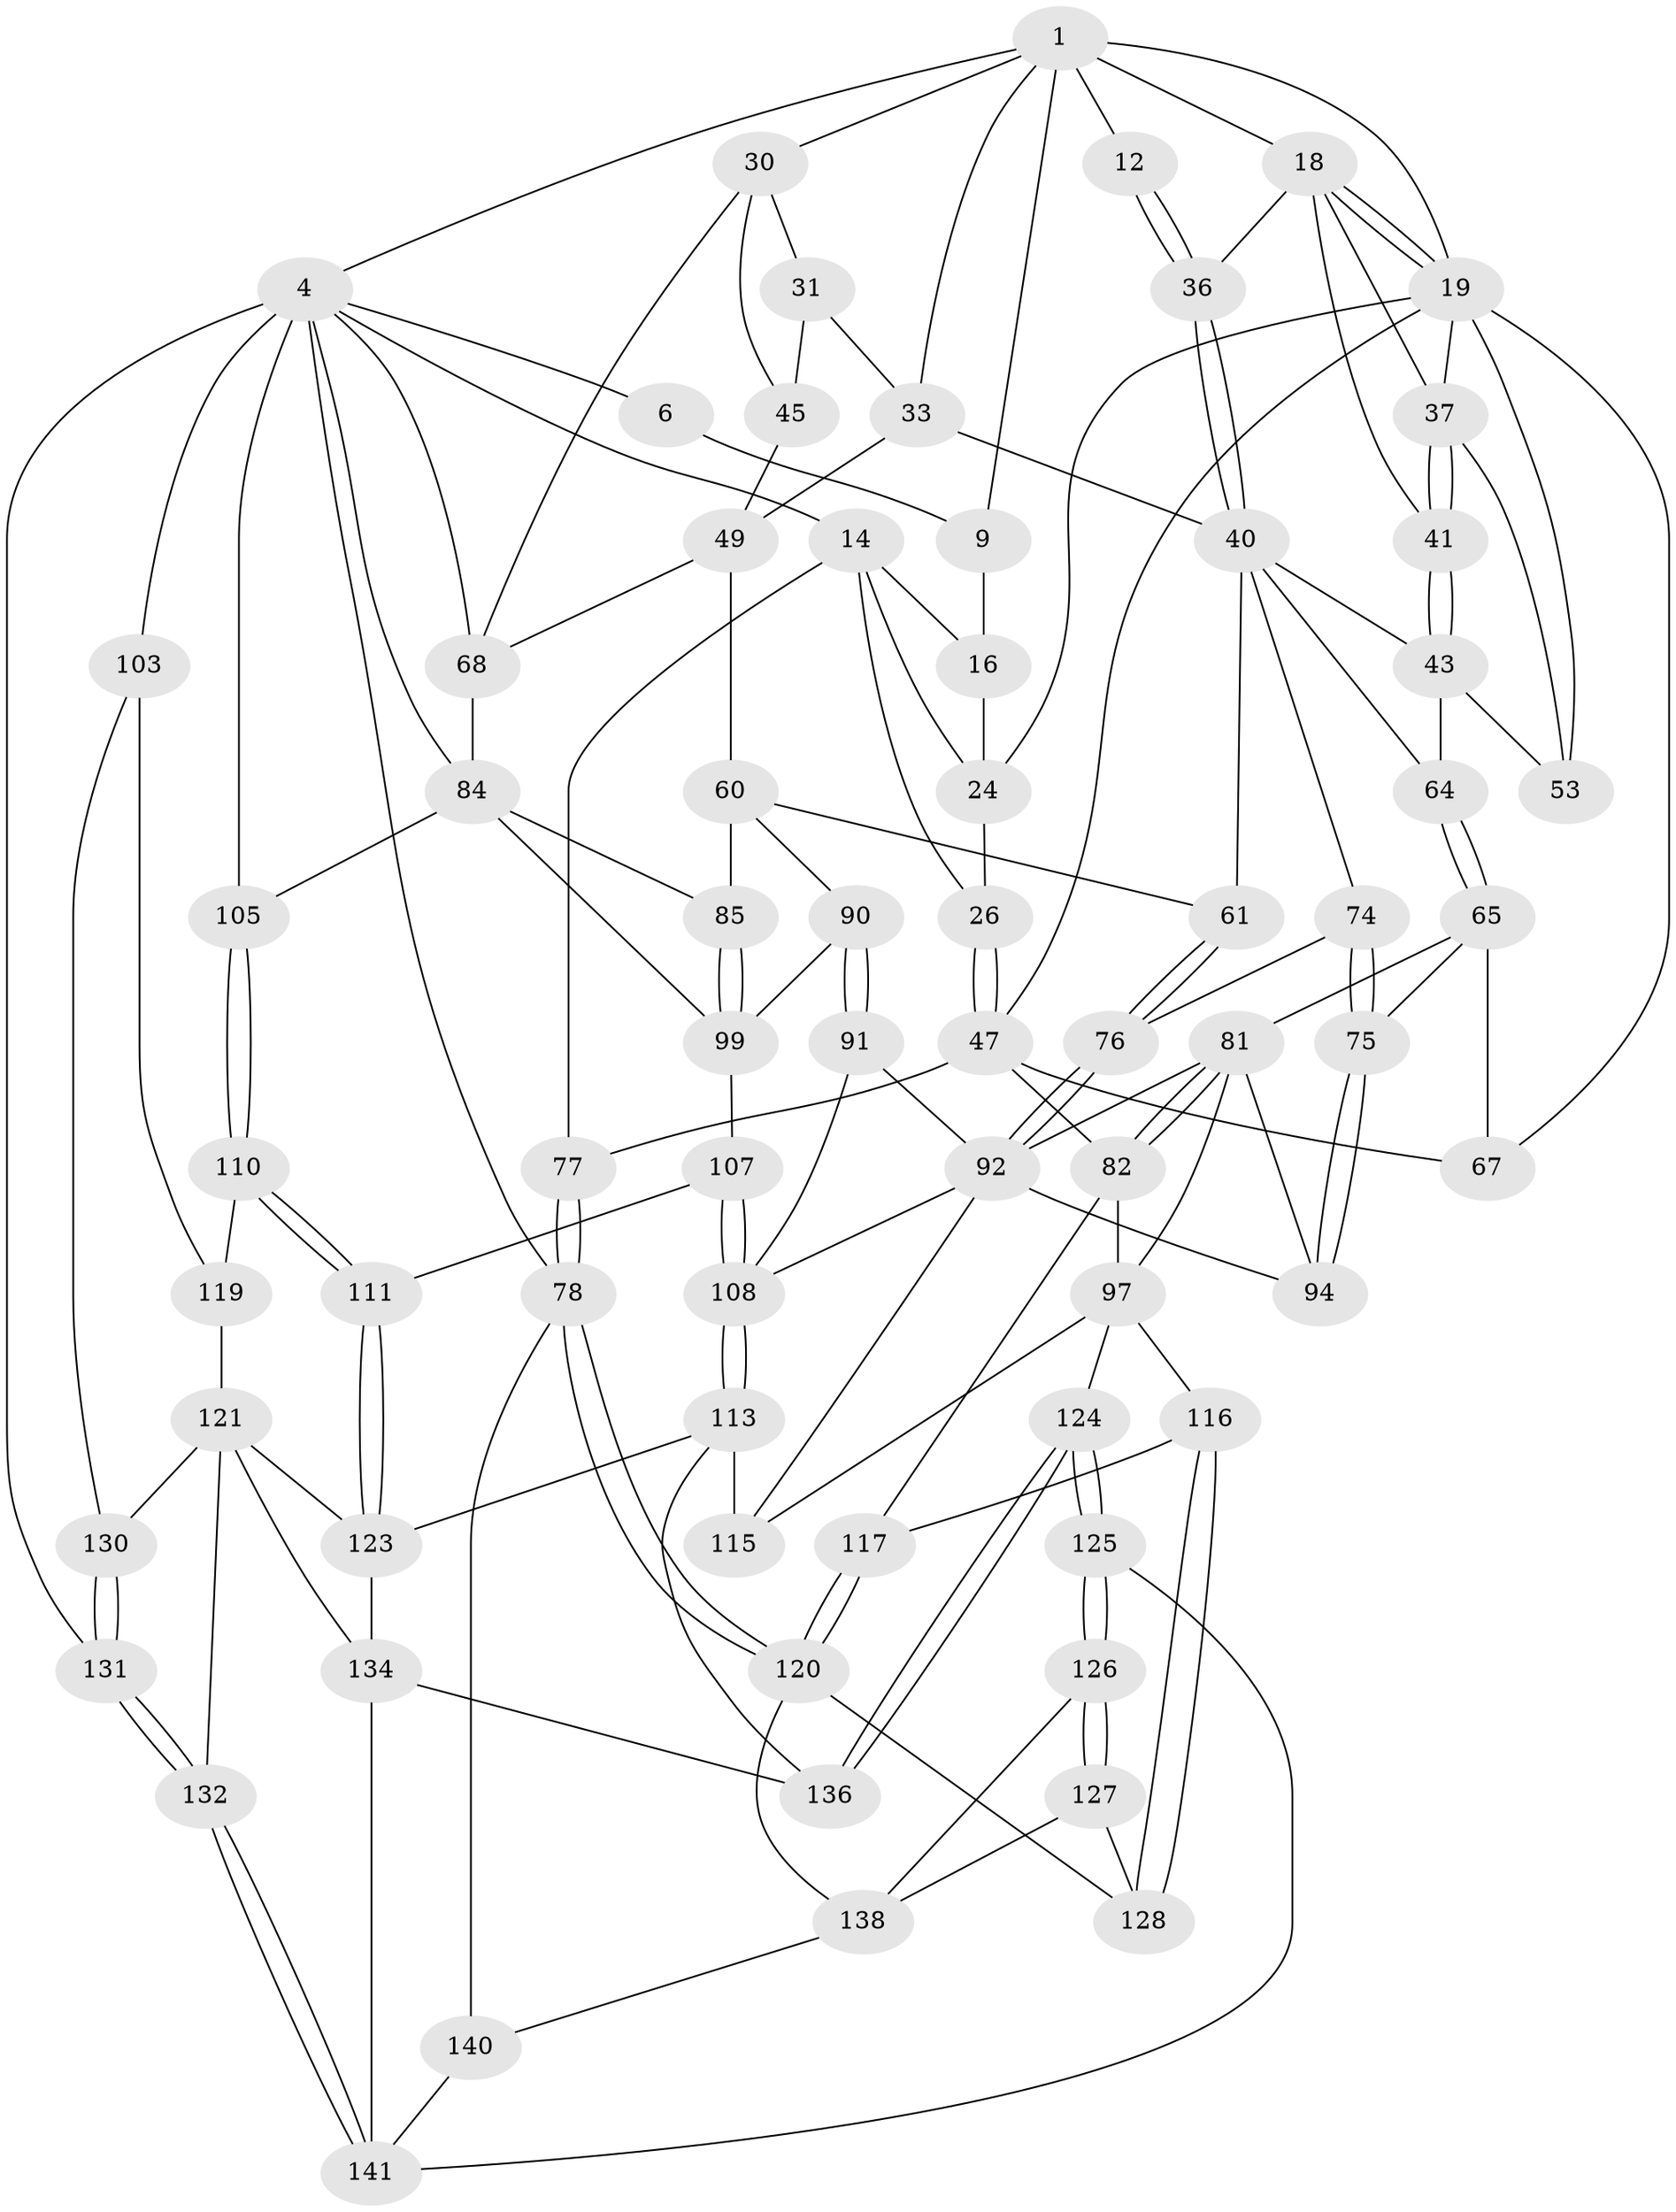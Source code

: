 // original degree distribution, {3: 0.014084507042253521, 4: 0.23943661971830985, 6: 0.22535211267605634, 5: 0.5211267605633803}
// Generated by graph-tools (version 1.1) at 2025/16/03/09/25 04:16:54]
// undirected, 71 vertices, 162 edges
graph export_dot {
graph [start="1"]
  node [color=gray90,style=filled];
  1 [pos="+0.38544209974377563+0",super="+7+2"];
  4 [pos="+1+0",super="+71+5+102"];
  6 [pos="+0.1796413207528065+0"];
  9 [pos="+0.1849799369579652+0.0888162360188573",super="+10"];
  12 [pos="+0.6225125947653893+0.116583439680715"];
  14 [pos="+0+0.006594100500745976",super="+15+28"];
  16 [pos="+0.07312783123637544+0.08040790090292328",super="+17"];
  18 [pos="+0.4234224106228308+0.13179968177283666",super="+34"];
  19 [pos="+0.38886460870990863+0.21231107087326478",super="+20"];
  24 [pos="+0.1278288849974016+0.18651071381847523",super="+25"];
  26 [pos="+0.019578948298102295+0.2131380208179836",super="+27"];
  30 [pos="+0.8889641187080974+0.11860829396380997",super="+44"];
  31 [pos="+0.8489451982122262+0.14136177759952998",super="+32"];
  33 [pos="+0.767686867790521+0.1530042708583514",super="+39"];
  36 [pos="+0.6134063991139964+0.1344838128906559"];
  37 [pos="+0.5054491293564118+0.2528145673606869",super="+38"];
  40 [pos="+0.6806247974237734+0.2676288598709173",super="+42"];
  41 [pos="+0.5719417338324863+0.301309759388965"];
  43 [pos="+0.5728365107987062+0.3034495200609077",super="+58"];
  45 [pos="+0.9019210212820747+0.30105071488876745",super="+46"];
  47 [pos="+0.123165329540878+0.22998627033552665",super="+50"];
  49 [pos="+0.7701269660513683+0.33033426647985614",super="+59"];
  53 [pos="+0.4359296254735719+0.32130321915809573"];
  60 [pos="+0.7213007027667975+0.42967464517327475",super="+73"];
  61 [pos="+0.6570611876858933+0.41620233884945934"];
  64 [pos="+0.4953093242371574+0.3916577052520842"];
  65 [pos="+0.40506043472550957+0.4555278245493484",super="+66"];
  67 [pos="+0.34466906897740784+0.401627766006809"];
  68 [pos="+1+0.33563161011426806",super="+69"];
  74 [pos="+0.5245660806886582+0.49280046518784615"];
  75 [pos="+0.5064940758085855+0.5041613444743074"];
  76 [pos="+0.6038791584056872+0.5017211236690016"];
  77 [pos="+0+0.5813854726627716"];
  78 [pos="+0+1",super="+79"];
  81 [pos="+0.36578453626865953+0.48105685789023617",super="+95"];
  82 [pos="+0.29212490144723563+0.5798908731803598",super="+83"];
  84 [pos="+0.9088949397558281+0.5087369525090553",super="+89"];
  85 [pos="+0.7867824117290144+0.510171203002717"];
  90 [pos="+0.6445054271638501+0.6105523161706206"];
  91 [pos="+0.6333131592611418+0.6132403180370821"];
  92 [pos="+0.6171489344340204+0.6082237661999503",super="+93"];
  94 [pos="+0.5149710310974223+0.5806088948298568"];
  97 [pos="+0.43869232556386395+0.7275089694061984",super="+98+118"];
  99 [pos="+0.7643581016079105+0.6132844654409308",super="+100"];
  103 [pos="+1+0.8037193025572519",super="+104"];
  105 [pos="+0.9095745470296642+0.6921203816268638"];
  107 [pos="+0.7481810032184152+0.7748787276967449"];
  108 [pos="+0.7299014586595116+0.7894509803886433",super="+109"];
  110 [pos="+0.9113081306190932+0.6966997808672774"];
  111 [pos="+0.8358663806326482+0.763985806939911"];
  113 [pos="+0.7273077961174749+0.7940084741271679",super="+114"];
  115 [pos="+0.5881784452786047+0.8175833591452081"];
  116 [pos="+0.3380371962409418+0.8007158902914068"];
  117 [pos="+0.2467848276501111+0.7703169806122152"];
  119 [pos="+0.9591553253468044+0.717021939739947"];
  120 [pos="+0+1",super="+137"];
  121 [pos="+0.9363807802466765+0.8475197781147125",super="+122"];
  123 [pos="+0.8690101186406866+0.8385361675925398",super="+129"];
  124 [pos="+0.5398824064327513+0.9408081757923247"];
  125 [pos="+0.48742587814701965+1"];
  126 [pos="+0.40152481473493656+0.9533394341982087"];
  127 [pos="+0.33751620979117053+0.8300750358578745"];
  128 [pos="+0.3379890189019982+0.8011444766321292"];
  130 [pos="+0.9643890148769318+0.8553201059462081"];
  131 [pos="+1+1"];
  132 [pos="+0.9867720247384085+1"];
  134 [pos="+0.8022492589906267+0.8891955970327383",super="+135"];
  136 [pos="+0.7019075492615202+0.9350320127636323"];
  138 [pos="+0.2580631964374779+0.9370319545295275",super="+139"];
  140 [pos="+0.45585320448677813+1"];
  141 [pos="+0.9017834069607864+1",super="+142"];
  1 -- 18;
  1 -- 9;
  1 -- 12 [weight=2];
  1 -- 33;
  1 -- 4;
  1 -- 30;
  1 -- 19;
  4 -- 105;
  4 -- 68;
  4 -- 14;
  4 -- 6;
  4 -- 103 [weight=2];
  4 -- 131;
  4 -- 84;
  4 -- 78 [weight=2];
  6 -- 9;
  9 -- 16 [weight=2];
  12 -- 36;
  12 -- 36;
  14 -- 16;
  14 -- 24;
  14 -- 26;
  14 -- 77;
  16 -- 24;
  18 -- 19;
  18 -- 19;
  18 -- 41;
  18 -- 36;
  18 -- 37;
  19 -- 37;
  19 -- 67;
  19 -- 47 [weight=3];
  19 -- 53;
  19 -- 24;
  24 -- 26;
  26 -- 47 [weight=2];
  26 -- 47;
  30 -- 31;
  30 -- 68;
  30 -- 45;
  31 -- 45 [weight=2];
  31 -- 33;
  33 -- 40;
  33 -- 49;
  36 -- 40;
  36 -- 40;
  37 -- 41;
  37 -- 41;
  37 -- 53;
  40 -- 64;
  40 -- 74;
  40 -- 43;
  40 -- 61;
  41 -- 43;
  41 -- 43;
  43 -- 64;
  43 -- 53;
  45 -- 49 [weight=2];
  47 -- 82;
  47 -- 67;
  47 -- 77;
  49 -- 60 [weight=2];
  49 -- 68;
  60 -- 61;
  60 -- 90;
  60 -- 85;
  61 -- 76;
  61 -- 76;
  64 -- 65;
  64 -- 65;
  65 -- 75;
  65 -- 81;
  65 -- 67;
  68 -- 84;
  74 -- 75;
  74 -- 75;
  74 -- 76;
  75 -- 94;
  75 -- 94;
  76 -- 92;
  76 -- 92;
  77 -- 78;
  77 -- 78;
  78 -- 120;
  78 -- 120;
  78 -- 140;
  81 -- 82;
  81 -- 82;
  81 -- 94;
  81 -- 97;
  81 -- 92;
  82 -- 97;
  82 -- 117;
  84 -- 85;
  84 -- 105;
  84 -- 99;
  85 -- 99;
  85 -- 99;
  90 -- 91;
  90 -- 91;
  90 -- 99;
  91 -- 92;
  91 -- 108;
  92 -- 108;
  92 -- 115;
  92 -- 94;
  97 -- 116;
  97 -- 115;
  97 -- 124;
  99 -- 107;
  103 -- 130;
  103 -- 119;
  105 -- 110;
  105 -- 110;
  107 -- 108;
  107 -- 108;
  107 -- 111;
  108 -- 113;
  108 -- 113;
  110 -- 111;
  110 -- 111;
  110 -- 119;
  111 -- 123;
  111 -- 123;
  113 -- 123;
  113 -- 136;
  113 -- 115;
  116 -- 117;
  116 -- 128;
  116 -- 128;
  117 -- 120;
  117 -- 120;
  119 -- 121;
  120 -- 128;
  120 -- 138;
  121 -- 130;
  121 -- 123;
  121 -- 132;
  121 -- 134;
  123 -- 134;
  124 -- 125;
  124 -- 125;
  124 -- 136;
  124 -- 136;
  125 -- 126;
  125 -- 126;
  125 -- 141;
  126 -- 127;
  126 -- 127;
  126 -- 138;
  127 -- 128;
  127 -- 138;
  130 -- 131;
  130 -- 131;
  131 -- 132;
  131 -- 132;
  132 -- 141;
  132 -- 141;
  134 -- 136;
  134 -- 141;
  138 -- 140;
  140 -- 141;
}
